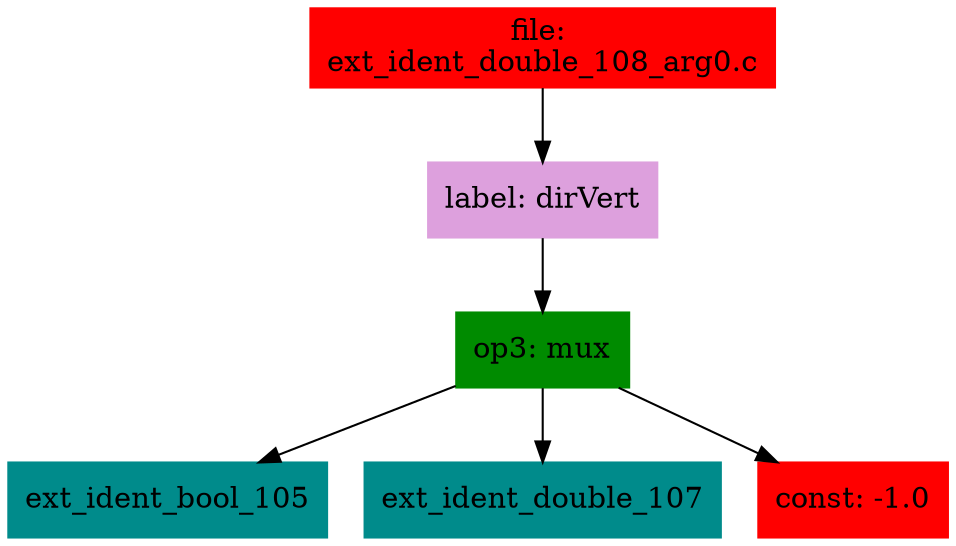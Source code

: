 digraph G {
node [shape=box]

0 [label="file: 
ext_ident_double_108_arg0.c",color=red, style=filled]
1 [label="label: dirVert",color=plum, style=filled]
0 -> 1
2 [label="op3: mux",color=green4, style=filled]
1 -> 2
3 [label="ext_ident_bool_105",color=cyan4, style=filled]
2 -> 3
23 [label="ext_ident_double_107",color=cyan4, style=filled]
2 -> 23
33 [label="const: -1.0",color=red1, style=filled]
2 -> 33


}

